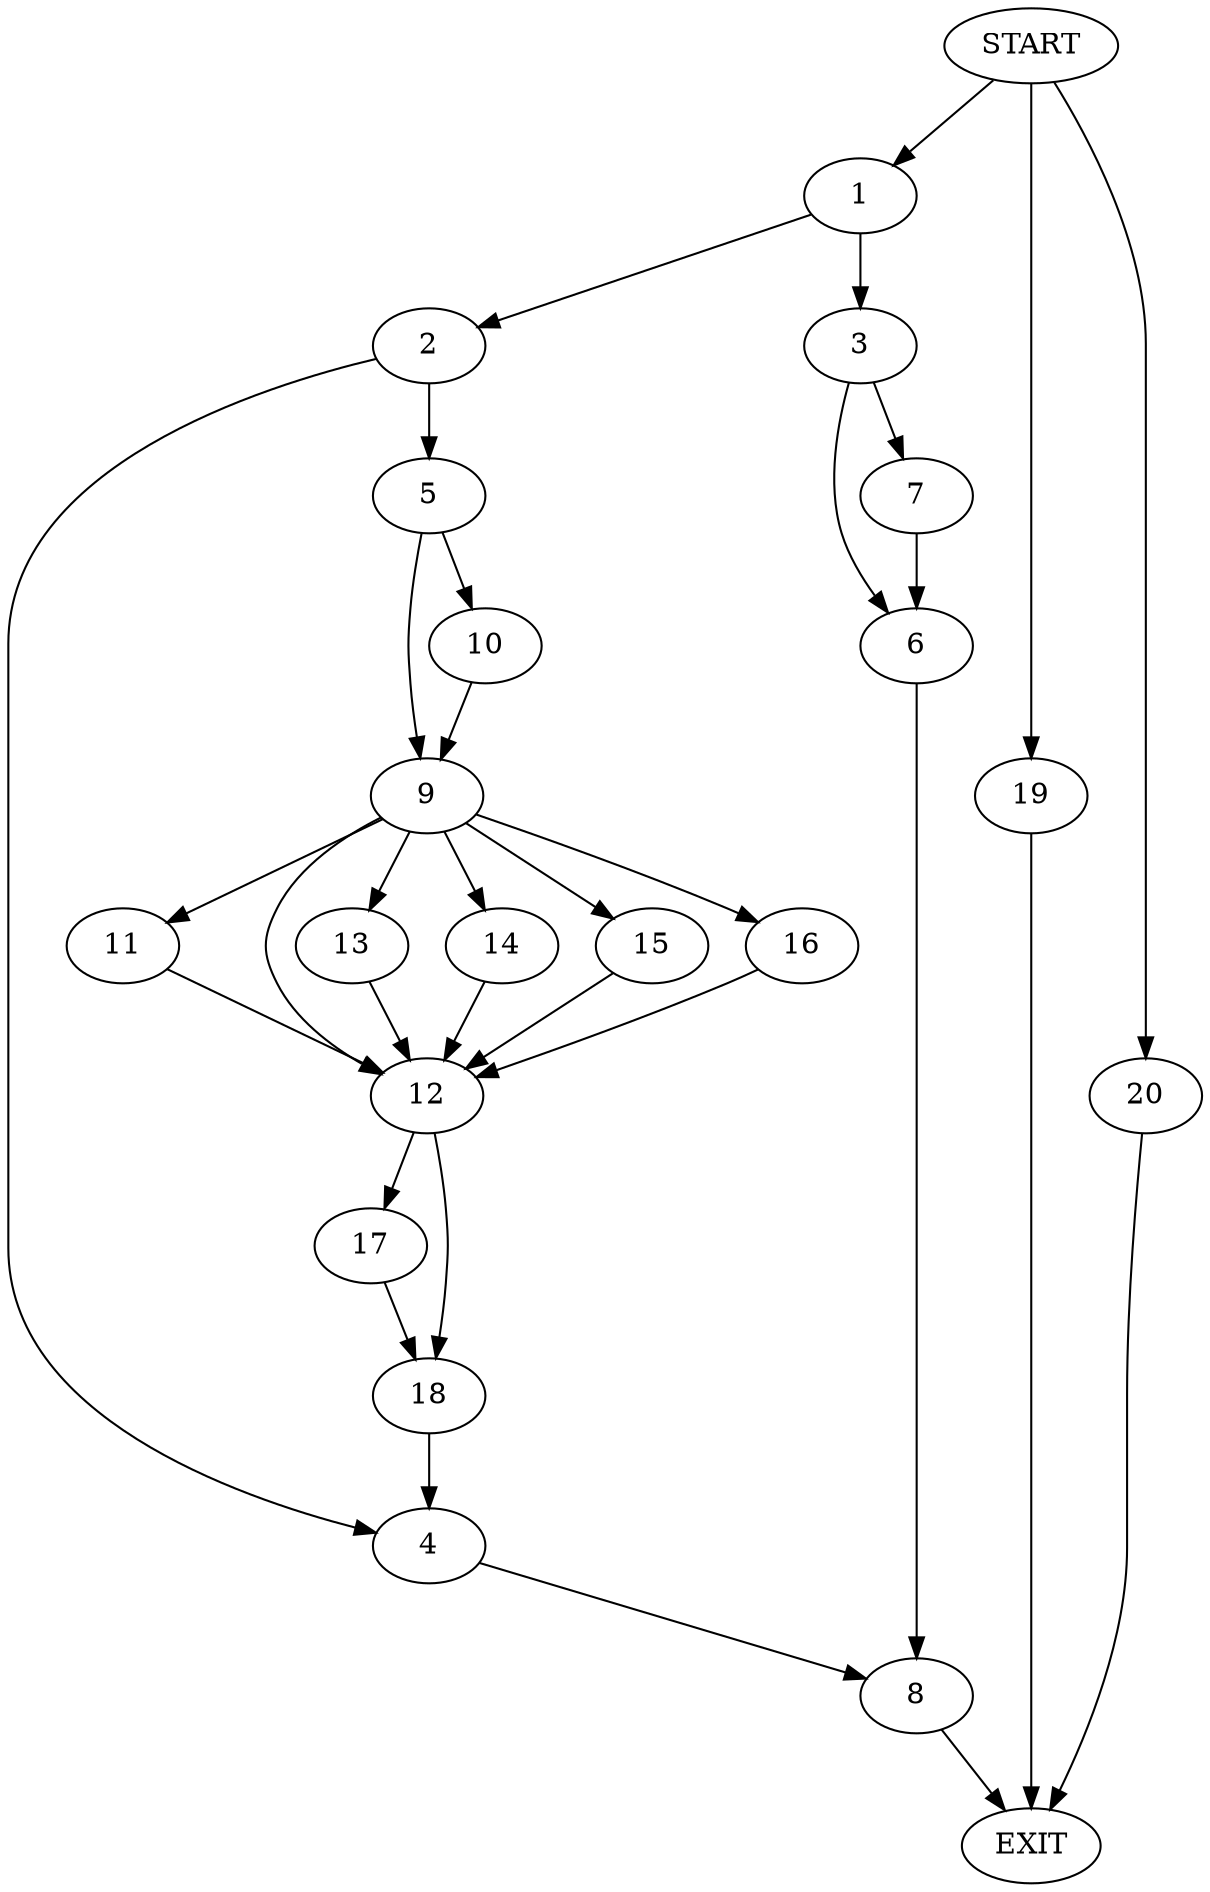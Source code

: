 digraph {
0 [label="START"]
21 [label="EXIT"]
0 -> 1
1 -> 2
1 -> 3
2 -> 4
2 -> 5
3 -> 6
3 -> 7
4 -> 8
5 -> 9
5 -> 10
9 -> 11
9 -> 12
9 -> 13
9 -> 14
9 -> 15
9 -> 16
10 -> 9
11 -> 12
15 -> 12
12 -> 17
12 -> 18
14 -> 12
13 -> 12
16 -> 12
17 -> 18
18 -> 4
0 -> 19
19 -> 21
8 -> 21
6 -> 8
7 -> 6
0 -> 20
20 -> 21
}
